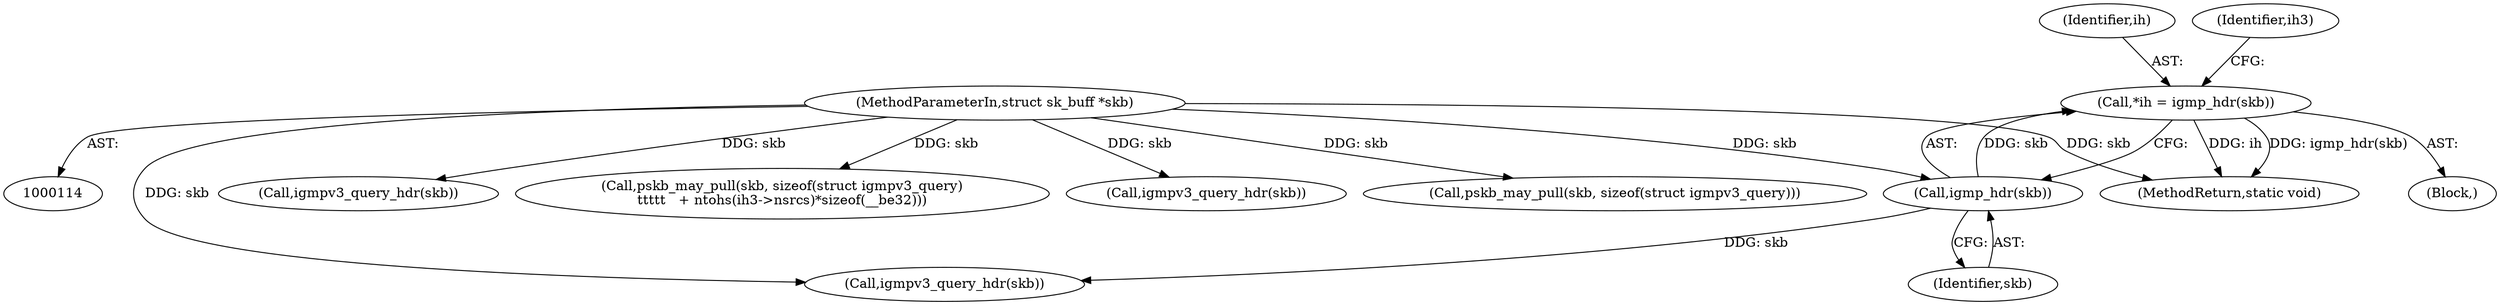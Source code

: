 digraph "0_linux_a8c1f65c79cbbb2f7da782d4c9d15639a9b94b27@pointer" {
"1000120" [label="(Call,*ih = igmp_hdr(skb))"];
"1000122" [label="(Call,igmp_hdr(skb))"];
"1000116" [label="(MethodParameterIn,struct sk_buff *skb)"];
"1000120" [label="(Call,*ih = igmp_hdr(skb))"];
"1000127" [label="(Call,igmpv3_query_hdr(skb))"];
"1000118" [label="(Block,)"];
"1000249" [label="(Call,igmpv3_query_hdr(skb))"];
"1000121" [label="(Identifier,ih)"];
"1000396" [label="(MethodReturn,static void)"];
"1000126" [label="(Identifier,ih3)"];
"1000116" [label="(MethodParameterIn,struct sk_buff *skb)"];
"1000258" [label="(Call,pskb_may_pull(skb, sizeof(struct igmpv3_query)\n\t\t\t\t\t   + ntohs(ih3->nsrcs)*sizeof(__be32)))"];
"1000273" [label="(Call,igmpv3_query_hdr(skb))"];
"1000123" [label="(Identifier,skb)"];
"1000242" [label="(Call,pskb_may_pull(skb, sizeof(struct igmpv3_query)))"];
"1000122" [label="(Call,igmp_hdr(skb))"];
"1000120" -> "1000118"  [label="AST: "];
"1000120" -> "1000122"  [label="CFG: "];
"1000121" -> "1000120"  [label="AST: "];
"1000122" -> "1000120"  [label="AST: "];
"1000126" -> "1000120"  [label="CFG: "];
"1000120" -> "1000396"  [label="DDG: ih"];
"1000120" -> "1000396"  [label="DDG: igmp_hdr(skb)"];
"1000122" -> "1000120"  [label="DDG: skb"];
"1000122" -> "1000123"  [label="CFG: "];
"1000123" -> "1000122"  [label="AST: "];
"1000116" -> "1000122"  [label="DDG: skb"];
"1000122" -> "1000127"  [label="DDG: skb"];
"1000116" -> "1000114"  [label="AST: "];
"1000116" -> "1000396"  [label="DDG: skb"];
"1000116" -> "1000127"  [label="DDG: skb"];
"1000116" -> "1000242"  [label="DDG: skb"];
"1000116" -> "1000249"  [label="DDG: skb"];
"1000116" -> "1000258"  [label="DDG: skb"];
"1000116" -> "1000273"  [label="DDG: skb"];
}
